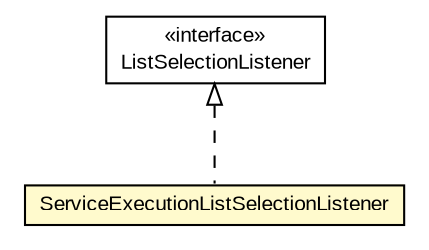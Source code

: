 #!/usr/local/bin/dot
#
# Class diagram 
# Generated by UMLGraph version 5.3 (http://www.umlgraph.org/)
#

digraph G {
	edge [fontname="arial",fontsize=10,labelfontname="arial",labelfontsize=10];
	node [fontname="arial",fontsize=10,shape=plaintext];
	nodesep=0.25;
	ranksep=0.5;
	// context.arch.logging.ExplanationGUI.ServiceExecutionListSelectionListener
	c124781 [label=<<table title="context.arch.logging.ExplanationGUI.ServiceExecutionListSelectionListener" border="0" cellborder="1" cellspacing="0" cellpadding="2" port="p" bgcolor="lemonChiffon" href="./ExplanationGUI.ServiceExecutionListSelectionListener.html">
		<tr><td><table border="0" cellspacing="0" cellpadding="1">
<tr><td align="center" balign="center"> ServiceExecutionListSelectionListener </td></tr>
		</table></td></tr>
		</table>>, fontname="arial", fontcolor="black", fontsize=10.0];
	//context.arch.logging.ExplanationGUI.ServiceExecutionListSelectionListener implements javax.swing.event.ListSelectionListener
	c124890:p -> c124781:p [dir=back,arrowtail=empty,style=dashed];
	// javax.swing.event.ListSelectionListener
	c124890 [label=<<table title="javax.swing.event.ListSelectionListener" border="0" cellborder="1" cellspacing="0" cellpadding="2" port="p" href="http://java.sun.com/j2se/1.4.2/docs/api/javax/swing/event/ListSelectionListener.html">
		<tr><td><table border="0" cellspacing="0" cellpadding="1">
<tr><td align="center" balign="center"> &#171;interface&#187; </td></tr>
<tr><td align="center" balign="center"> ListSelectionListener </td></tr>
		</table></td></tr>
		</table>>, fontname="arial", fontcolor="black", fontsize=10.0];
}

